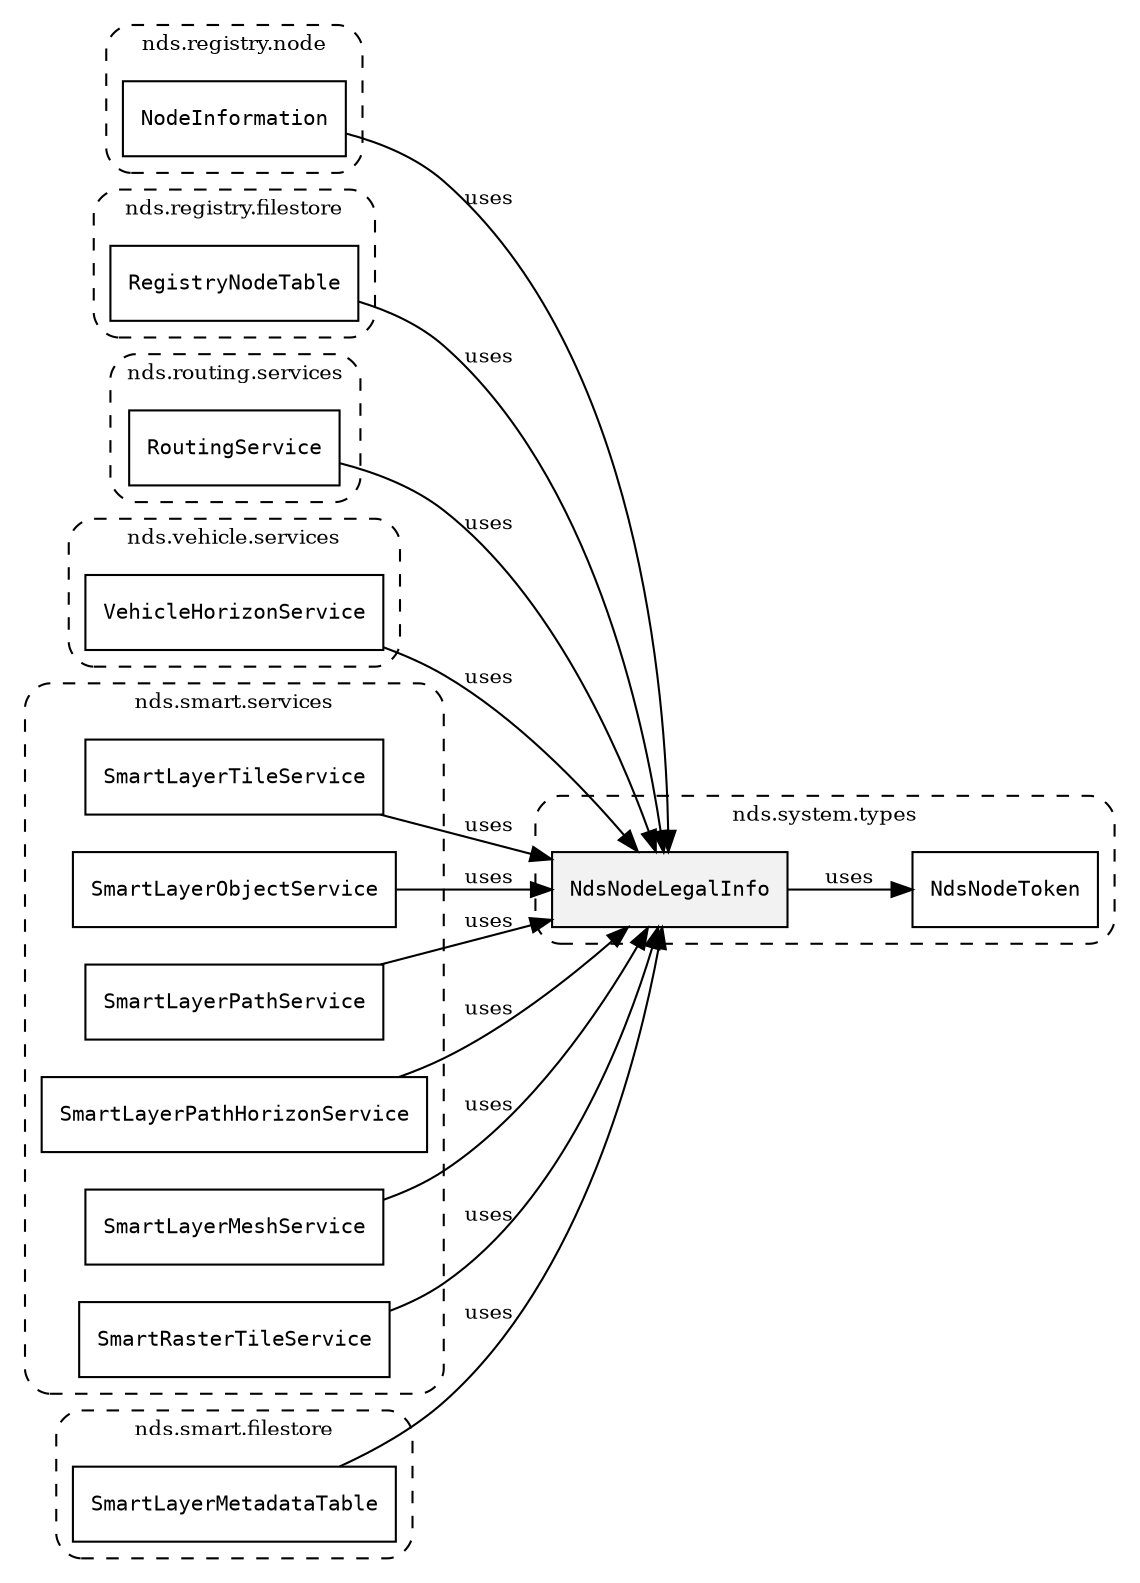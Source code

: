 /**
 * This dot file creates symbol collaboration diagram for NdsNodeLegalInfo.
 */
digraph ZSERIO
{
    node [shape=box, fontsize=10];
    rankdir="LR";
    fontsize=10;
    tooltip="NdsNodeLegalInfo collaboration diagram";

    subgraph "cluster_nds.system.types"
    {
        style="dashed, rounded";
        label="nds.system.types";
        tooltip="Package nds.system.types";
        href="../../../content/packages/nds.system.types.html#Package-nds-system-types";
        target="_parent";

        "NdsNodeLegalInfo" [style="filled", fillcolor="#0000000D", target="_parent", label=<<font face="monospace"><table align="center" border="0" cellspacing="0" cellpadding="0"><tr><td href="../../../content/packages/nds.system.types.html#Structure-NdsNodeLegalInfo" title="Structure defined in nds.system.types">NdsNodeLegalInfo</td></tr></table></font>>];
        "NdsNodeToken" [target="_parent", label=<<font face="monospace"><table align="center" border="0" cellspacing="0" cellpadding="0"><tr><td href="../../../content/packages/nds.system.types.html#Structure-NdsNodeToken" title="Structure defined in nds.system.types">NdsNodeToken</td></tr></table></font>>];
    }

    subgraph "cluster_nds.registry.node"
    {
        style="dashed, rounded";
        label="nds.registry.node";
        tooltip="Package nds.registry.node";
        href="../../../content/packages/nds.registry.node.html#Package-nds-registry-node";
        target="_parent";

        "NodeInformation" [target="_parent", label=<<font face="monospace"><table align="center" border="0" cellspacing="0" cellpadding="0"><tr><td href="../../../content/packages/nds.registry.node.html#Structure-NodeInformation" title="Structure defined in nds.registry.node">NodeInformation</td></tr></table></font>>];
    }

    subgraph "cluster_nds.registry.filestore"
    {
        style="dashed, rounded";
        label="nds.registry.filestore";
        tooltip="Package nds.registry.filestore";
        href="../../../content/packages/nds.registry.filestore.html#Package-nds-registry-filestore";
        target="_parent";

        "RegistryNodeTable" [target="_parent", label=<<font face="monospace"><table align="center" border="0" cellspacing="0" cellpadding="0"><tr><td href="../../../content/packages/nds.registry.filestore.html#SqlTable-RegistryNodeTable" title="SqlTable defined in nds.registry.filestore">RegistryNodeTable</td></tr></table></font>>];
    }

    subgraph "cluster_nds.routing.services"
    {
        style="dashed, rounded";
        label="nds.routing.services";
        tooltip="Package nds.routing.services";
        href="../../../content/packages/nds.routing.services.html#Package-nds-routing-services";
        target="_parent";

        "RoutingService" [target="_parent", label=<<font face="monospace"><table align="center" border="0" cellspacing="0" cellpadding="0"><tr><td href="../../../content/packages/nds.routing.services.html#Service-RoutingService" title="Service defined in nds.routing.services">RoutingService</td></tr></table></font>>];
    }

    subgraph "cluster_nds.vehicle.services"
    {
        style="dashed, rounded";
        label="nds.vehicle.services";
        tooltip="Package nds.vehicle.services";
        href="../../../content/packages/nds.vehicle.services.html#Package-nds-vehicle-services";
        target="_parent";

        "VehicleHorizonService" [target="_parent", label=<<font face="monospace"><table align="center" border="0" cellspacing="0" cellpadding="0"><tr><td href="../../../content/packages/nds.vehicle.services.html#Service-VehicleHorizonService" title="Service defined in nds.vehicle.services">VehicleHorizonService</td></tr></table></font>>];
    }

    subgraph "cluster_nds.smart.services"
    {
        style="dashed, rounded";
        label="nds.smart.services";
        tooltip="Package nds.smart.services";
        href="../../../content/packages/nds.smart.services.html#Package-nds-smart-services";
        target="_parent";

        "SmartLayerTileService" [target="_parent", label=<<font face="monospace"><table align="center" border="0" cellspacing="0" cellpadding="0"><tr><td href="../../../content/packages/nds.smart.services.html#Service-SmartLayerTileService" title="Service defined in nds.smart.services">SmartLayerTileService</td></tr></table></font>>];
        "SmartLayerObjectService" [target="_parent", label=<<font face="monospace"><table align="center" border="0" cellspacing="0" cellpadding="0"><tr><td href="../../../content/packages/nds.smart.services.html#Service-SmartLayerObjectService" title="Service defined in nds.smart.services">SmartLayerObjectService</td></tr></table></font>>];
        "SmartLayerPathService" [target="_parent", label=<<font face="monospace"><table align="center" border="0" cellspacing="0" cellpadding="0"><tr><td href="../../../content/packages/nds.smart.services.html#Service-SmartLayerPathService" title="Service defined in nds.smart.services">SmartLayerPathService</td></tr></table></font>>];
        "SmartLayerPathHorizonService" [target="_parent", label=<<font face="monospace"><table align="center" border="0" cellspacing="0" cellpadding="0"><tr><td href="../../../content/packages/nds.smart.services.html#Service-SmartLayerPathHorizonService" title="Service defined in nds.smart.services">SmartLayerPathHorizonService</td></tr></table></font>>];
        "SmartLayerMeshService" [target="_parent", label=<<font face="monospace"><table align="center" border="0" cellspacing="0" cellpadding="0"><tr><td href="../../../content/packages/nds.smart.services.html#Service-SmartLayerMeshService" title="Service defined in nds.smart.services">SmartLayerMeshService</td></tr></table></font>>];
        "SmartRasterTileService" [target="_parent", label=<<font face="monospace"><table align="center" border="0" cellspacing="0" cellpadding="0"><tr><td href="../../../content/packages/nds.smart.services.html#Service-SmartRasterTileService" title="Service defined in nds.smart.services">SmartRasterTileService</td></tr></table></font>>];
    }

    subgraph "cluster_nds.smart.filestore"
    {
        style="dashed, rounded";
        label="nds.smart.filestore";
        tooltip="Package nds.smart.filestore";
        href="../../../content/packages/nds.smart.filestore.html#Package-nds-smart-filestore";
        target="_parent";

        "SmartLayerMetadataTable" [target="_parent", label=<<font face="monospace"><table align="center" border="0" cellspacing="0" cellpadding="0"><tr><td href="../../../content/packages/nds.smart.filestore.html#SqlTable-SmartLayerMetadataTable" title="SqlTable defined in nds.smart.filestore">SmartLayerMetadataTable</td></tr></table></font>>];
    }

    "NdsNodeLegalInfo" -> "NdsNodeToken" [label="uses", fontsize=10];
    "NodeInformation" -> "NdsNodeLegalInfo" [label="uses", fontsize=10];
    "RegistryNodeTable" -> "NdsNodeLegalInfo" [label="uses", fontsize=10];
    "RoutingService" -> "NdsNodeLegalInfo" [label="uses", fontsize=10];
    "VehicleHorizonService" -> "NdsNodeLegalInfo" [label="uses", fontsize=10];
    "SmartLayerTileService" -> "NdsNodeLegalInfo" [label="uses", fontsize=10];
    "SmartLayerObjectService" -> "NdsNodeLegalInfo" [label="uses", fontsize=10];
    "SmartLayerPathService" -> "NdsNodeLegalInfo" [label="uses", fontsize=10];
    "SmartLayerPathHorizonService" -> "NdsNodeLegalInfo" [label="uses", fontsize=10];
    "SmartLayerMeshService" -> "NdsNodeLegalInfo" [label="uses", fontsize=10];
    "SmartRasterTileService" -> "NdsNodeLegalInfo" [label="uses", fontsize=10];
    "SmartLayerMetadataTable" -> "NdsNodeLegalInfo" [label="uses", fontsize=10];
}
